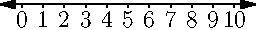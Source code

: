 import geometry;
unitsize(3.75mm);
draw((-1,0)--(11,0), arrow=Arrows);
for (int i=0; i<11; i=i+1)
{
  path tick = (0,0) -- (0,-0.05cm);
  pair p = (i,0);
  draw(p, tick);
  label(format("$%d$",i), p, S);
}
